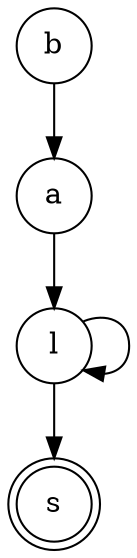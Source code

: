 digraph {   
    node [shape = doublecircle, color = black] s ;
    node [shape = circle];
    node [color= black];
    b -> a -> l -> l -> s;	
}